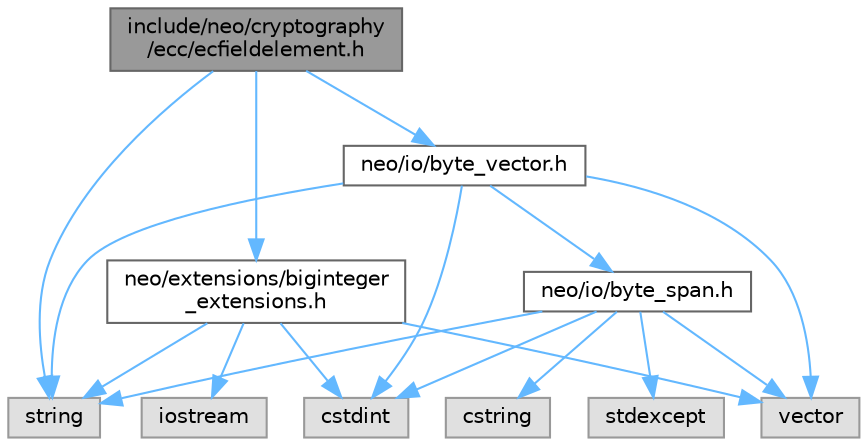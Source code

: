 digraph "include/neo/cryptography/ecc/ecfieldelement.h"
{
 // LATEX_PDF_SIZE
  bgcolor="transparent";
  edge [fontname=Helvetica,fontsize=10,labelfontname=Helvetica,labelfontsize=10];
  node [fontname=Helvetica,fontsize=10,shape=box,height=0.2,width=0.4];
  Node1 [id="Node000001",label="include/neo/cryptography\l/ecc/ecfieldelement.h",height=0.2,width=0.4,color="gray40", fillcolor="grey60", style="filled", fontcolor="black",tooltip=" "];
  Node1 -> Node2 [id="edge1_Node000001_Node000002",color="steelblue1",style="solid",tooltip=" "];
  Node2 [id="Node000002",label="neo/extensions/biginteger\l_extensions.h",height=0.2,width=0.4,color="grey40", fillcolor="white", style="filled",URL="$biginteger__extensions_8h.html",tooltip=" "];
  Node2 -> Node3 [id="edge2_Node000002_Node000003",color="steelblue1",style="solid",tooltip=" "];
  Node3 [id="Node000003",label="cstdint",height=0.2,width=0.4,color="grey60", fillcolor="#E0E0E0", style="filled",tooltip=" "];
  Node2 -> Node4 [id="edge3_Node000002_Node000004",color="steelblue1",style="solid",tooltip=" "];
  Node4 [id="Node000004",label="iostream",height=0.2,width=0.4,color="grey60", fillcolor="#E0E0E0", style="filled",tooltip=" "];
  Node2 -> Node5 [id="edge4_Node000002_Node000005",color="steelblue1",style="solid",tooltip=" "];
  Node5 [id="Node000005",label="string",height=0.2,width=0.4,color="grey60", fillcolor="#E0E0E0", style="filled",tooltip=" "];
  Node2 -> Node6 [id="edge5_Node000002_Node000006",color="steelblue1",style="solid",tooltip=" "];
  Node6 [id="Node000006",label="vector",height=0.2,width=0.4,color="grey60", fillcolor="#E0E0E0", style="filled",tooltip=" "];
  Node1 -> Node7 [id="edge6_Node000001_Node000007",color="steelblue1",style="solid",tooltip=" "];
  Node7 [id="Node000007",label="neo/io/byte_vector.h",height=0.2,width=0.4,color="grey40", fillcolor="white", style="filled",URL="$io_2byte__vector_8h.html",tooltip=" "];
  Node7 -> Node8 [id="edge7_Node000007_Node000008",color="steelblue1",style="solid",tooltip=" "];
  Node8 [id="Node000008",label="neo/io/byte_span.h",height=0.2,width=0.4,color="grey40", fillcolor="white", style="filled",URL="$io_2byte__span_8h.html",tooltip=" "];
  Node8 -> Node3 [id="edge8_Node000008_Node000003",color="steelblue1",style="solid",tooltip=" "];
  Node8 -> Node9 [id="edge9_Node000008_Node000009",color="steelblue1",style="solid",tooltip=" "];
  Node9 [id="Node000009",label="cstring",height=0.2,width=0.4,color="grey60", fillcolor="#E0E0E0", style="filled",tooltip=" "];
  Node8 -> Node10 [id="edge10_Node000008_Node000010",color="steelblue1",style="solid",tooltip=" "];
  Node10 [id="Node000010",label="stdexcept",height=0.2,width=0.4,color="grey60", fillcolor="#E0E0E0", style="filled",tooltip=" "];
  Node8 -> Node5 [id="edge11_Node000008_Node000005",color="steelblue1",style="solid",tooltip=" "];
  Node8 -> Node6 [id="edge12_Node000008_Node000006",color="steelblue1",style="solid",tooltip=" "];
  Node7 -> Node3 [id="edge13_Node000007_Node000003",color="steelblue1",style="solid",tooltip=" "];
  Node7 -> Node5 [id="edge14_Node000007_Node000005",color="steelblue1",style="solid",tooltip=" "];
  Node7 -> Node6 [id="edge15_Node000007_Node000006",color="steelblue1",style="solid",tooltip=" "];
  Node1 -> Node5 [id="edge16_Node000001_Node000005",color="steelblue1",style="solid",tooltip=" "];
}
